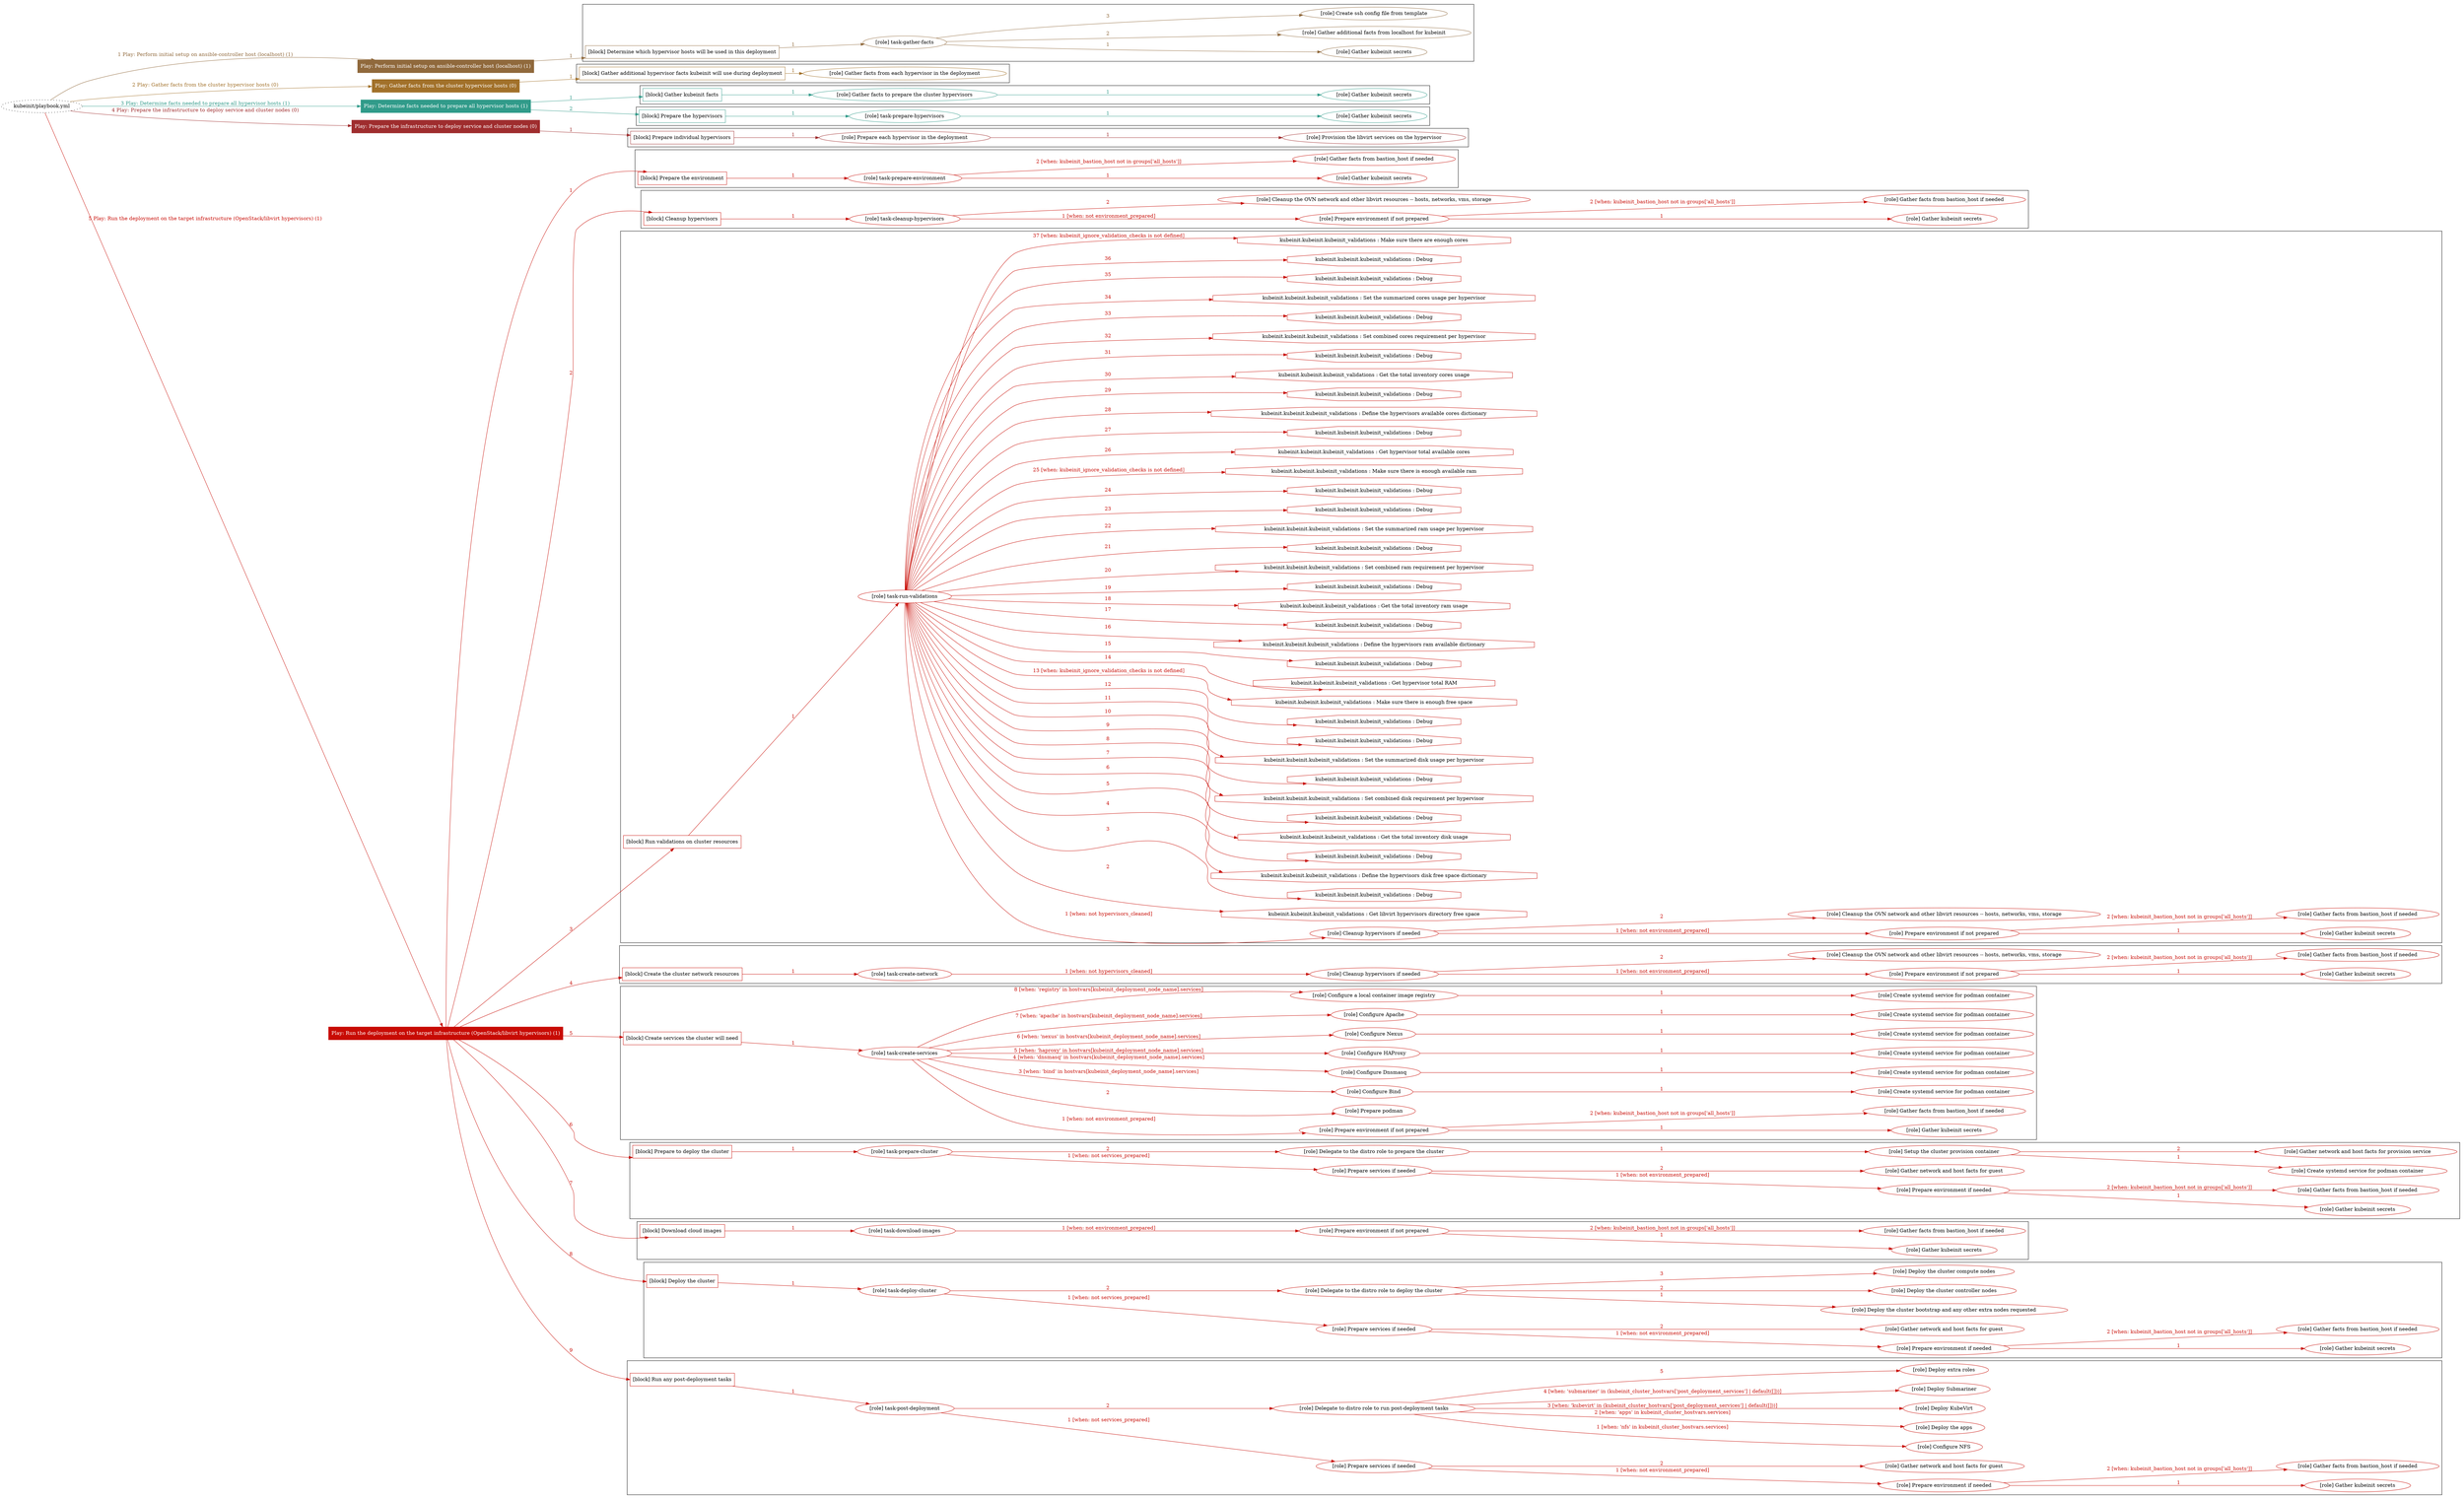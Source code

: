 digraph {
	graph [concentrate=true ordering=in rankdir=LR ratio=fill]
	edge [esep=5 sep=10]
	"kubeinit/playbook.yml" [URL="/home/runner/work/kubeinit/kubeinit/kubeinit/playbook.yml" id=playbook_c404661b style=dotted]
	"kubeinit/playbook.yml" -> play_e489cbb6 [label="1 Play: Perform initial setup on ansible-controller host (localhost) (1)" color="#90693c" fontcolor="#90693c" id=edge_play_e489cbb6 labeltooltip="1 Play: Perform initial setup on ansible-controller host (localhost) (1)" tooltip="1 Play: Perform initial setup on ansible-controller host (localhost) (1)"]
	subgraph "Play: Perform initial setup on ansible-controller host (localhost) (1)" {
		play_e489cbb6 [label="Play: Perform initial setup on ansible-controller host (localhost) (1)" URL="/home/runner/work/kubeinit/kubeinit/kubeinit/playbook.yml" color="#90693c" fontcolor="#ffffff" id=play_e489cbb6 shape=box style=filled tooltip=localhost]
		play_e489cbb6 -> block_ecf5f625 [label=1 color="#90693c" fontcolor="#90693c" id=edge_block_ecf5f625 labeltooltip=1 tooltip=1]
		subgraph cluster_block_ecf5f625 {
			block_ecf5f625 [label="[block] Determine which hypervisor hosts will be used in this deployment" URL="/home/runner/work/kubeinit/kubeinit/kubeinit/playbook.yml" color="#90693c" id=block_ecf5f625 labeltooltip="Determine which hypervisor hosts will be used in this deployment" shape=box tooltip="Determine which hypervisor hosts will be used in this deployment"]
			block_ecf5f625 -> role_cdf228f1 [label="1 " color="#90693c" fontcolor="#90693c" id=edge_role_cdf228f1 labeltooltip="1 " tooltip="1 "]
			subgraph "task-gather-facts" {
				role_cdf228f1 [label="[role] task-gather-facts" URL="/home/runner/work/kubeinit/kubeinit/kubeinit/playbook.yml" color="#90693c" id=role_cdf228f1 tooltip="task-gather-facts"]
				role_cdf228f1 -> role_25c31e10 [label="1 " color="#90693c" fontcolor="#90693c" id=edge_role_25c31e10 labeltooltip="1 " tooltip="1 "]
				subgraph "Gather kubeinit secrets" {
					role_25c31e10 [label="[role] Gather kubeinit secrets" URL="/home/runner/.ansible/collections/ansible_collections/kubeinit/kubeinit/roles/kubeinit_prepare/tasks/build_hypervisors_group.yml" color="#90693c" id=role_25c31e10 tooltip="Gather kubeinit secrets"]
				}
				role_cdf228f1 -> role_01f035a9 [label="2 " color="#90693c" fontcolor="#90693c" id=edge_role_01f035a9 labeltooltip="2 " tooltip="2 "]
				subgraph "Gather additional facts from localhost for kubeinit" {
					role_01f035a9 [label="[role] Gather additional facts from localhost for kubeinit" URL="/home/runner/.ansible/collections/ansible_collections/kubeinit/kubeinit/roles/kubeinit_prepare/tasks/build_hypervisors_group.yml" color="#90693c" id=role_01f035a9 tooltip="Gather additional facts from localhost for kubeinit"]
				}
				role_cdf228f1 -> role_ea55728d [label="3 " color="#90693c" fontcolor="#90693c" id=edge_role_ea55728d labeltooltip="3 " tooltip="3 "]
				subgraph "Create ssh config file from template" {
					role_ea55728d [label="[role] Create ssh config file from template" URL="/home/runner/.ansible/collections/ansible_collections/kubeinit/kubeinit/roles/kubeinit_prepare/tasks/build_hypervisors_group.yml" color="#90693c" id=role_ea55728d tooltip="Create ssh config file from template"]
				}
			}
		}
	}
	"kubeinit/playbook.yml" -> play_18d0ae70 [label="2 Play: Gather facts from the cluster hypervisor hosts (0)" color="#a2712a" fontcolor="#a2712a" id=edge_play_18d0ae70 labeltooltip="2 Play: Gather facts from the cluster hypervisor hosts (0)" tooltip="2 Play: Gather facts from the cluster hypervisor hosts (0)"]
	subgraph "Play: Gather facts from the cluster hypervisor hosts (0)" {
		play_18d0ae70 [label="Play: Gather facts from the cluster hypervisor hosts (0)" URL="/home/runner/work/kubeinit/kubeinit/kubeinit/playbook.yml" color="#a2712a" fontcolor="#ffffff" id=play_18d0ae70 shape=box style=filled tooltip="Play: Gather facts from the cluster hypervisor hosts (0)"]
		play_18d0ae70 -> block_7c4aef96 [label=1 color="#a2712a" fontcolor="#a2712a" id=edge_block_7c4aef96 labeltooltip=1 tooltip=1]
		subgraph cluster_block_7c4aef96 {
			block_7c4aef96 [label="[block] Gather additional hypervisor facts kubeinit will use during deployment" URL="/home/runner/work/kubeinit/kubeinit/kubeinit/playbook.yml" color="#a2712a" id=block_7c4aef96 labeltooltip="Gather additional hypervisor facts kubeinit will use during deployment" shape=box tooltip="Gather additional hypervisor facts kubeinit will use during deployment"]
			block_7c4aef96 -> role_d976a9cd [label="1 " color="#a2712a" fontcolor="#a2712a" id=edge_role_d976a9cd labeltooltip="1 " tooltip="1 "]
			subgraph "Gather facts from each hypervisor in the deployment" {
				role_d976a9cd [label="[role] Gather facts from each hypervisor in the deployment" URL="/home/runner/work/kubeinit/kubeinit/kubeinit/playbook.yml" color="#a2712a" id=role_d976a9cd tooltip="Gather facts from each hypervisor in the deployment"]
			}
		}
	}
	"kubeinit/playbook.yml" -> play_741407a4 [label="3 Play: Determine facts needed to prepare all hypervisor hosts (1)" color="#319b8a" fontcolor="#319b8a" id=edge_play_741407a4 labeltooltip="3 Play: Determine facts needed to prepare all hypervisor hosts (1)" tooltip="3 Play: Determine facts needed to prepare all hypervisor hosts (1)"]
	subgraph "Play: Determine facts needed to prepare all hypervisor hosts (1)" {
		play_741407a4 [label="Play: Determine facts needed to prepare all hypervisor hosts (1)" URL="/home/runner/work/kubeinit/kubeinit/kubeinit/playbook.yml" color="#319b8a" fontcolor="#ffffff" id=play_741407a4 shape=box style=filled tooltip=localhost]
		play_741407a4 -> block_e94a94de [label=1 color="#319b8a" fontcolor="#319b8a" id=edge_block_e94a94de labeltooltip=1 tooltip=1]
		subgraph cluster_block_e94a94de {
			block_e94a94de [label="[block] Gather kubeinit facts" URL="/home/runner/work/kubeinit/kubeinit/kubeinit/playbook.yml" color="#319b8a" id=block_e94a94de labeltooltip="Gather kubeinit facts" shape=box tooltip="Gather kubeinit facts"]
			block_e94a94de -> role_2c8cc96b [label="1 " color="#319b8a" fontcolor="#319b8a" id=edge_role_2c8cc96b labeltooltip="1 " tooltip="1 "]
			subgraph "Gather facts to prepare the cluster hypervisors" {
				role_2c8cc96b [label="[role] Gather facts to prepare the cluster hypervisors" URL="/home/runner/work/kubeinit/kubeinit/kubeinit/playbook.yml" color="#319b8a" id=role_2c8cc96b tooltip="Gather facts to prepare the cluster hypervisors"]
				role_2c8cc96b -> role_74dc87ea [label="1 " color="#319b8a" fontcolor="#319b8a" id=edge_role_74dc87ea labeltooltip="1 " tooltip="1 "]
				subgraph "Gather kubeinit secrets" {
					role_74dc87ea [label="[role] Gather kubeinit secrets" URL="/home/runner/.ansible/collections/ansible_collections/kubeinit/kubeinit/roles/kubeinit_prepare/tasks/gather_kubeinit_facts.yml" color="#319b8a" id=role_74dc87ea tooltip="Gather kubeinit secrets"]
				}
			}
		}
		play_741407a4 -> block_a69d5eb8 [label=2 color="#319b8a" fontcolor="#319b8a" id=edge_block_a69d5eb8 labeltooltip=2 tooltip=2]
		subgraph cluster_block_a69d5eb8 {
			block_a69d5eb8 [label="[block] Prepare the hypervisors" URL="/home/runner/work/kubeinit/kubeinit/kubeinit/playbook.yml" color="#319b8a" id=block_a69d5eb8 labeltooltip="Prepare the hypervisors" shape=box tooltip="Prepare the hypervisors"]
			block_a69d5eb8 -> role_17d1359a [label="1 " color="#319b8a" fontcolor="#319b8a" id=edge_role_17d1359a labeltooltip="1 " tooltip="1 "]
			subgraph "task-prepare-hypervisors" {
				role_17d1359a [label="[role] task-prepare-hypervisors" URL="/home/runner/work/kubeinit/kubeinit/kubeinit/playbook.yml" color="#319b8a" id=role_17d1359a tooltip="task-prepare-hypervisors"]
				role_17d1359a -> role_e8374dea [label="1 " color="#319b8a" fontcolor="#319b8a" id=edge_role_e8374dea labeltooltip="1 " tooltip="1 "]
				subgraph "Gather kubeinit secrets" {
					role_e8374dea [label="[role] Gather kubeinit secrets" URL="/home/runner/.ansible/collections/ansible_collections/kubeinit/kubeinit/roles/kubeinit_prepare/tasks/gather_kubeinit_facts.yml" color="#319b8a" id=role_e8374dea tooltip="Gather kubeinit secrets"]
				}
			}
		}
	}
	"kubeinit/playbook.yml" -> play_df76cb2d [label="4 Play: Prepare the infrastructure to deploy service and cluster nodes (0)" color="#9f2d2e" fontcolor="#9f2d2e" id=edge_play_df76cb2d labeltooltip="4 Play: Prepare the infrastructure to deploy service and cluster nodes (0)" tooltip="4 Play: Prepare the infrastructure to deploy service and cluster nodes (0)"]
	subgraph "Play: Prepare the infrastructure to deploy service and cluster nodes (0)" {
		play_df76cb2d [label="Play: Prepare the infrastructure to deploy service and cluster nodes (0)" URL="/home/runner/work/kubeinit/kubeinit/kubeinit/playbook.yml" color="#9f2d2e" fontcolor="#ffffff" id=play_df76cb2d shape=box style=filled tooltip="Play: Prepare the infrastructure to deploy service and cluster nodes (0)"]
		play_df76cb2d -> block_ef0b08fe [label=1 color="#9f2d2e" fontcolor="#9f2d2e" id=edge_block_ef0b08fe labeltooltip=1 tooltip=1]
		subgraph cluster_block_ef0b08fe {
			block_ef0b08fe [label="[block] Prepare individual hypervisors" URL="/home/runner/work/kubeinit/kubeinit/kubeinit/playbook.yml" color="#9f2d2e" id=block_ef0b08fe labeltooltip="Prepare individual hypervisors" shape=box tooltip="Prepare individual hypervisors"]
			block_ef0b08fe -> role_ffdaa4ff [label="1 " color="#9f2d2e" fontcolor="#9f2d2e" id=edge_role_ffdaa4ff labeltooltip="1 " tooltip="1 "]
			subgraph "Prepare each hypervisor in the deployment" {
				role_ffdaa4ff [label="[role] Prepare each hypervisor in the deployment" URL="/home/runner/work/kubeinit/kubeinit/kubeinit/playbook.yml" color="#9f2d2e" id=role_ffdaa4ff tooltip="Prepare each hypervisor in the deployment"]
				role_ffdaa4ff -> role_bc5edc97 [label="1 " color="#9f2d2e" fontcolor="#9f2d2e" id=edge_role_bc5edc97 labeltooltip="1 " tooltip="1 "]
				subgraph "Provision the libvirt services on the hypervisor" {
					role_bc5edc97 [label="[role] Provision the libvirt services on the hypervisor" URL="/home/runner/.ansible/collections/ansible_collections/kubeinit/kubeinit/roles/kubeinit_prepare/tasks/prepare_hypervisor.yml" color="#9f2d2e" id=role_bc5edc97 tooltip="Provision the libvirt services on the hypervisor"]
				}
			}
		}
	}
	"kubeinit/playbook.yml" -> play_5bb4104a [label="5 Play: Run the deployment on the target infrastructure (OpenStack/libvirt hypervisors) (1)" color="#c80b04" fontcolor="#c80b04" id=edge_play_5bb4104a labeltooltip="5 Play: Run the deployment on the target infrastructure (OpenStack/libvirt hypervisors) (1)" tooltip="5 Play: Run the deployment on the target infrastructure (OpenStack/libvirt hypervisors) (1)"]
	subgraph "Play: Run the deployment on the target infrastructure (OpenStack/libvirt hypervisors) (1)" {
		play_5bb4104a [label="Play: Run the deployment on the target infrastructure (OpenStack/libvirt hypervisors) (1)" URL="/home/runner/work/kubeinit/kubeinit/kubeinit/playbook.yml" color="#c80b04" fontcolor="#ffffff" id=play_5bb4104a shape=box style=filled tooltip=localhost]
		play_5bb4104a -> block_6caf51b1 [label=1 color="#c80b04" fontcolor="#c80b04" id=edge_block_6caf51b1 labeltooltip=1 tooltip=1]
		subgraph cluster_block_6caf51b1 {
			block_6caf51b1 [label="[block] Prepare the environment" URL="/home/runner/work/kubeinit/kubeinit/kubeinit/playbook.yml" color="#c80b04" id=block_6caf51b1 labeltooltip="Prepare the environment" shape=box tooltip="Prepare the environment"]
			block_6caf51b1 -> role_a2aa9997 [label="1 " color="#c80b04" fontcolor="#c80b04" id=edge_role_a2aa9997 labeltooltip="1 " tooltip="1 "]
			subgraph "task-prepare-environment" {
				role_a2aa9997 [label="[role] task-prepare-environment" URL="/home/runner/work/kubeinit/kubeinit/kubeinit/playbook.yml" color="#c80b04" id=role_a2aa9997 tooltip="task-prepare-environment"]
				role_a2aa9997 -> role_6f25ef19 [label="1 " color="#c80b04" fontcolor="#c80b04" id=edge_role_6f25ef19 labeltooltip="1 " tooltip="1 "]
				subgraph "Gather kubeinit secrets" {
					role_6f25ef19 [label="[role] Gather kubeinit secrets" URL="/home/runner/.ansible/collections/ansible_collections/kubeinit/kubeinit/roles/kubeinit_prepare/tasks/gather_kubeinit_facts.yml" color="#c80b04" id=role_6f25ef19 tooltip="Gather kubeinit secrets"]
				}
				role_a2aa9997 -> role_cb544505 [label="2 [when: kubeinit_bastion_host not in groups['all_hosts']]" color="#c80b04" fontcolor="#c80b04" id=edge_role_cb544505 labeltooltip="2 [when: kubeinit_bastion_host not in groups['all_hosts']]" tooltip="2 [when: kubeinit_bastion_host not in groups['all_hosts']]"]
				subgraph "Gather facts from bastion_host if needed" {
					role_cb544505 [label="[role] Gather facts from bastion_host if needed" URL="/home/runner/.ansible/collections/ansible_collections/kubeinit/kubeinit/roles/kubeinit_prepare/tasks/main.yml" color="#c80b04" id=role_cb544505 tooltip="Gather facts from bastion_host if needed"]
				}
			}
		}
		play_5bb4104a -> block_d931c7ed [label=2 color="#c80b04" fontcolor="#c80b04" id=edge_block_d931c7ed labeltooltip=2 tooltip=2]
		subgraph cluster_block_d931c7ed {
			block_d931c7ed [label="[block] Cleanup hypervisors" URL="/home/runner/work/kubeinit/kubeinit/kubeinit/playbook.yml" color="#c80b04" id=block_d931c7ed labeltooltip="Cleanup hypervisors" shape=box tooltip="Cleanup hypervisors"]
			block_d931c7ed -> role_c3c952cf [label="1 " color="#c80b04" fontcolor="#c80b04" id=edge_role_c3c952cf labeltooltip="1 " tooltip="1 "]
			subgraph "task-cleanup-hypervisors" {
				role_c3c952cf [label="[role] task-cleanup-hypervisors" URL="/home/runner/work/kubeinit/kubeinit/kubeinit/playbook.yml" color="#c80b04" id=role_c3c952cf tooltip="task-cleanup-hypervisors"]
				role_c3c952cf -> role_eccc9547 [label="1 [when: not environment_prepared]" color="#c80b04" fontcolor="#c80b04" id=edge_role_eccc9547 labeltooltip="1 [when: not environment_prepared]" tooltip="1 [when: not environment_prepared]"]
				subgraph "Prepare environment if not prepared" {
					role_eccc9547 [label="[role] Prepare environment if not prepared" URL="/home/runner/.ansible/collections/ansible_collections/kubeinit/kubeinit/roles/kubeinit_libvirt/tasks/cleanup_hypervisors.yml" color="#c80b04" id=role_eccc9547 tooltip="Prepare environment if not prepared"]
					role_eccc9547 -> role_a63e59bf [label="1 " color="#c80b04" fontcolor="#c80b04" id=edge_role_a63e59bf labeltooltip="1 " tooltip="1 "]
					subgraph "Gather kubeinit secrets" {
						role_a63e59bf [label="[role] Gather kubeinit secrets" URL="/home/runner/.ansible/collections/ansible_collections/kubeinit/kubeinit/roles/kubeinit_prepare/tasks/gather_kubeinit_facts.yml" color="#c80b04" id=role_a63e59bf tooltip="Gather kubeinit secrets"]
					}
					role_eccc9547 -> role_40b91e47 [label="2 [when: kubeinit_bastion_host not in groups['all_hosts']]" color="#c80b04" fontcolor="#c80b04" id=edge_role_40b91e47 labeltooltip="2 [when: kubeinit_bastion_host not in groups['all_hosts']]" tooltip="2 [when: kubeinit_bastion_host not in groups['all_hosts']]"]
					subgraph "Gather facts from bastion_host if needed" {
						role_40b91e47 [label="[role] Gather facts from bastion_host if needed" URL="/home/runner/.ansible/collections/ansible_collections/kubeinit/kubeinit/roles/kubeinit_prepare/tasks/main.yml" color="#c80b04" id=role_40b91e47 tooltip="Gather facts from bastion_host if needed"]
					}
				}
				role_c3c952cf -> role_faf4ab8b [label="2 " color="#c80b04" fontcolor="#c80b04" id=edge_role_faf4ab8b labeltooltip="2 " tooltip="2 "]
				subgraph "Cleanup the OVN network and other libvirt resources -- hosts, networks, vms, storage" {
					role_faf4ab8b [label="[role] Cleanup the OVN network and other libvirt resources -- hosts, networks, vms, storage" URL="/home/runner/.ansible/collections/ansible_collections/kubeinit/kubeinit/roles/kubeinit_libvirt/tasks/cleanup_hypervisors.yml" color="#c80b04" id=role_faf4ab8b tooltip="Cleanup the OVN network and other libvirt resources -- hosts, networks, vms, storage"]
				}
			}
		}
		play_5bb4104a -> block_e6ddb64d [label=3 color="#c80b04" fontcolor="#c80b04" id=edge_block_e6ddb64d labeltooltip=3 tooltip=3]
		subgraph cluster_block_e6ddb64d {
			block_e6ddb64d [label="[block] Run validations on cluster resources" URL="/home/runner/work/kubeinit/kubeinit/kubeinit/playbook.yml" color="#c80b04" id=block_e6ddb64d labeltooltip="Run validations on cluster resources" shape=box tooltip="Run validations on cluster resources"]
			block_e6ddb64d -> role_a5f6addf [label="1 " color="#c80b04" fontcolor="#c80b04" id=edge_role_a5f6addf labeltooltip="1 " tooltip="1 "]
			subgraph "task-run-validations" {
				role_a5f6addf [label="[role] task-run-validations" URL="/home/runner/work/kubeinit/kubeinit/kubeinit/playbook.yml" color="#c80b04" id=role_a5f6addf tooltip="task-run-validations"]
				role_a5f6addf -> role_eefb862a [label="1 [when: not hypervisors_cleaned]" color="#c80b04" fontcolor="#c80b04" id=edge_role_eefb862a labeltooltip="1 [when: not hypervisors_cleaned]" tooltip="1 [when: not hypervisors_cleaned]"]
				subgraph "Cleanup hypervisors if needed" {
					role_eefb862a [label="[role] Cleanup hypervisors if needed" URL="/home/runner/.ansible/collections/ansible_collections/kubeinit/kubeinit/roles/kubeinit_validations/tasks/main.yml" color="#c80b04" id=role_eefb862a tooltip="Cleanup hypervisors if needed"]
					role_eefb862a -> role_1314c007 [label="1 [when: not environment_prepared]" color="#c80b04" fontcolor="#c80b04" id=edge_role_1314c007 labeltooltip="1 [when: not environment_prepared]" tooltip="1 [when: not environment_prepared]"]
					subgraph "Prepare environment if not prepared" {
						role_1314c007 [label="[role] Prepare environment if not prepared" URL="/home/runner/.ansible/collections/ansible_collections/kubeinit/kubeinit/roles/kubeinit_libvirt/tasks/cleanup_hypervisors.yml" color="#c80b04" id=role_1314c007 tooltip="Prepare environment if not prepared"]
						role_1314c007 -> role_fe1a1ec9 [label="1 " color="#c80b04" fontcolor="#c80b04" id=edge_role_fe1a1ec9 labeltooltip="1 " tooltip="1 "]
						subgraph "Gather kubeinit secrets" {
							role_fe1a1ec9 [label="[role] Gather kubeinit secrets" URL="/home/runner/.ansible/collections/ansible_collections/kubeinit/kubeinit/roles/kubeinit_prepare/tasks/gather_kubeinit_facts.yml" color="#c80b04" id=role_fe1a1ec9 tooltip="Gather kubeinit secrets"]
						}
						role_1314c007 -> role_52eeeb39 [label="2 [when: kubeinit_bastion_host not in groups['all_hosts']]" color="#c80b04" fontcolor="#c80b04" id=edge_role_52eeeb39 labeltooltip="2 [when: kubeinit_bastion_host not in groups['all_hosts']]" tooltip="2 [when: kubeinit_bastion_host not in groups['all_hosts']]"]
						subgraph "Gather facts from bastion_host if needed" {
							role_52eeeb39 [label="[role] Gather facts from bastion_host if needed" URL="/home/runner/.ansible/collections/ansible_collections/kubeinit/kubeinit/roles/kubeinit_prepare/tasks/main.yml" color="#c80b04" id=role_52eeeb39 tooltip="Gather facts from bastion_host if needed"]
						}
					}
					role_eefb862a -> role_f16023dd [label="2 " color="#c80b04" fontcolor="#c80b04" id=edge_role_f16023dd labeltooltip="2 " tooltip="2 "]
					subgraph "Cleanup the OVN network and other libvirt resources -- hosts, networks, vms, storage" {
						role_f16023dd [label="[role] Cleanup the OVN network and other libvirt resources -- hosts, networks, vms, storage" URL="/home/runner/.ansible/collections/ansible_collections/kubeinit/kubeinit/roles/kubeinit_libvirt/tasks/cleanup_hypervisors.yml" color="#c80b04" id=role_f16023dd tooltip="Cleanup the OVN network and other libvirt resources -- hosts, networks, vms, storage"]
					}
				}
				task_1d21a1df [label="kubeinit.kubeinit.kubeinit_validations : Get libvirt hypervisors directory free space" URL="/home/runner/.ansible/collections/ansible_collections/kubeinit/kubeinit/roles/kubeinit_validations/tasks/10_libvirt_free_space.yml" color="#c80b04" id=task_1d21a1df shape=octagon tooltip="kubeinit.kubeinit.kubeinit_validations : Get libvirt hypervisors directory free space"]
				role_a5f6addf -> task_1d21a1df [label="2 " color="#c80b04" fontcolor="#c80b04" id=edge_task_1d21a1df labeltooltip="2 " tooltip="2 "]
				task_43257124 [label="kubeinit.kubeinit.kubeinit_validations : Debug" URL="/home/runner/.ansible/collections/ansible_collections/kubeinit/kubeinit/roles/kubeinit_validations/tasks/10_libvirt_free_space.yml" color="#c80b04" id=task_43257124 shape=octagon tooltip="kubeinit.kubeinit.kubeinit_validations : Debug"]
				role_a5f6addf -> task_43257124 [label="3 " color="#c80b04" fontcolor="#c80b04" id=edge_task_43257124 labeltooltip="3 " tooltip="3 "]
				task_f5e84702 [label="kubeinit.kubeinit.kubeinit_validations : Define the hypervisors disk free space dictionary" URL="/home/runner/.ansible/collections/ansible_collections/kubeinit/kubeinit/roles/kubeinit_validations/tasks/10_libvirt_free_space.yml" color="#c80b04" id=task_f5e84702 shape=octagon tooltip="kubeinit.kubeinit.kubeinit_validations : Define the hypervisors disk free space dictionary"]
				role_a5f6addf -> task_f5e84702 [label="4 " color="#c80b04" fontcolor="#c80b04" id=edge_task_f5e84702 labeltooltip="4 " tooltip="4 "]
				task_f6d74cf6 [label="kubeinit.kubeinit.kubeinit_validations : Debug" URL="/home/runner/.ansible/collections/ansible_collections/kubeinit/kubeinit/roles/kubeinit_validations/tasks/10_libvirt_free_space.yml" color="#c80b04" id=task_f6d74cf6 shape=octagon tooltip="kubeinit.kubeinit.kubeinit_validations : Debug"]
				role_a5f6addf -> task_f6d74cf6 [label="5 " color="#c80b04" fontcolor="#c80b04" id=edge_task_f6d74cf6 labeltooltip="5 " tooltip="5 "]
				task_6fc5d8bd [label="kubeinit.kubeinit.kubeinit_validations : Get the total inventory disk usage" URL="/home/runner/.ansible/collections/ansible_collections/kubeinit/kubeinit/roles/kubeinit_validations/tasks/10_libvirt_free_space.yml" color="#c80b04" id=task_6fc5d8bd shape=octagon tooltip="kubeinit.kubeinit.kubeinit_validations : Get the total inventory disk usage"]
				role_a5f6addf -> task_6fc5d8bd [label="6 " color="#c80b04" fontcolor="#c80b04" id=edge_task_6fc5d8bd labeltooltip="6 " tooltip="6 "]
				task_7d1d883b [label="kubeinit.kubeinit.kubeinit_validations : Debug" URL="/home/runner/.ansible/collections/ansible_collections/kubeinit/kubeinit/roles/kubeinit_validations/tasks/10_libvirt_free_space.yml" color="#c80b04" id=task_7d1d883b shape=octagon tooltip="kubeinit.kubeinit.kubeinit_validations : Debug"]
				role_a5f6addf -> task_7d1d883b [label="7 " color="#c80b04" fontcolor="#c80b04" id=edge_task_7d1d883b labeltooltip="7 " tooltip="7 "]
				task_06b3bdc8 [label="kubeinit.kubeinit.kubeinit_validations : Set combined disk requirement per hypervisor" URL="/home/runner/.ansible/collections/ansible_collections/kubeinit/kubeinit/roles/kubeinit_validations/tasks/10_libvirt_free_space.yml" color="#c80b04" id=task_06b3bdc8 shape=octagon tooltip="kubeinit.kubeinit.kubeinit_validations : Set combined disk requirement per hypervisor"]
				role_a5f6addf -> task_06b3bdc8 [label="8 " color="#c80b04" fontcolor="#c80b04" id=edge_task_06b3bdc8 labeltooltip="8 " tooltip="8 "]
				task_b84f4b25 [label="kubeinit.kubeinit.kubeinit_validations : Debug" URL="/home/runner/.ansible/collections/ansible_collections/kubeinit/kubeinit/roles/kubeinit_validations/tasks/10_libvirt_free_space.yml" color="#c80b04" id=task_b84f4b25 shape=octagon tooltip="kubeinit.kubeinit.kubeinit_validations : Debug"]
				role_a5f6addf -> task_b84f4b25 [label="9 " color="#c80b04" fontcolor="#c80b04" id=edge_task_b84f4b25 labeltooltip="9 " tooltip="9 "]
				task_f5c24f7e [label="kubeinit.kubeinit.kubeinit_validations : Set the summarized disk usage per hypervisor" URL="/home/runner/.ansible/collections/ansible_collections/kubeinit/kubeinit/roles/kubeinit_validations/tasks/10_libvirt_free_space.yml" color="#c80b04" id=task_f5c24f7e shape=octagon tooltip="kubeinit.kubeinit.kubeinit_validations : Set the summarized disk usage per hypervisor"]
				role_a5f6addf -> task_f5c24f7e [label="10 " color="#c80b04" fontcolor="#c80b04" id=edge_task_f5c24f7e labeltooltip="10 " tooltip="10 "]
				task_42919008 [label="kubeinit.kubeinit.kubeinit_validations : Debug" URL="/home/runner/.ansible/collections/ansible_collections/kubeinit/kubeinit/roles/kubeinit_validations/tasks/10_libvirt_free_space.yml" color="#c80b04" id=task_42919008 shape=octagon tooltip="kubeinit.kubeinit.kubeinit_validations : Debug"]
				role_a5f6addf -> task_42919008 [label="11 " color="#c80b04" fontcolor="#c80b04" id=edge_task_42919008 labeltooltip="11 " tooltip="11 "]
				task_763cd1c7 [label="kubeinit.kubeinit.kubeinit_validations : Debug" URL="/home/runner/.ansible/collections/ansible_collections/kubeinit/kubeinit/roles/kubeinit_validations/tasks/10_libvirt_free_space.yml" color="#c80b04" id=task_763cd1c7 shape=octagon tooltip="kubeinit.kubeinit.kubeinit_validations : Debug"]
				role_a5f6addf -> task_763cd1c7 [label="12 " color="#c80b04" fontcolor="#c80b04" id=edge_task_763cd1c7 labeltooltip="12 " tooltip="12 "]
				task_62c7b4e3 [label="kubeinit.kubeinit.kubeinit_validations : Make sure there is enough free space" URL="/home/runner/.ansible/collections/ansible_collections/kubeinit/kubeinit/roles/kubeinit_validations/tasks/10_libvirt_free_space.yml" color="#c80b04" id=task_62c7b4e3 shape=octagon tooltip="kubeinit.kubeinit.kubeinit_validations : Make sure there is enough free space"]
				role_a5f6addf -> task_62c7b4e3 [label="13 [when: kubeinit_ignore_validation_checks is not defined]" color="#c80b04" fontcolor="#c80b04" id=edge_task_62c7b4e3 labeltooltip="13 [when: kubeinit_ignore_validation_checks is not defined]" tooltip="13 [when: kubeinit_ignore_validation_checks is not defined]"]
				task_d237f917 [label="kubeinit.kubeinit.kubeinit_validations : Get hypervisor total RAM" URL="/home/runner/.ansible/collections/ansible_collections/kubeinit/kubeinit/roles/kubeinit_validations/tasks/20_libvirt_available_ram.yml" color="#c80b04" id=task_d237f917 shape=octagon tooltip="kubeinit.kubeinit.kubeinit_validations : Get hypervisor total RAM"]
				role_a5f6addf -> task_d237f917 [label="14 " color="#c80b04" fontcolor="#c80b04" id=edge_task_d237f917 labeltooltip="14 " tooltip="14 "]
				task_dbc01f17 [label="kubeinit.kubeinit.kubeinit_validations : Debug" URL="/home/runner/.ansible/collections/ansible_collections/kubeinit/kubeinit/roles/kubeinit_validations/tasks/20_libvirt_available_ram.yml" color="#c80b04" id=task_dbc01f17 shape=octagon tooltip="kubeinit.kubeinit.kubeinit_validations : Debug"]
				role_a5f6addf -> task_dbc01f17 [label="15 " color="#c80b04" fontcolor="#c80b04" id=edge_task_dbc01f17 labeltooltip="15 " tooltip="15 "]
				task_c2bc85f9 [label="kubeinit.kubeinit.kubeinit_validations : Define the hypervisors ram available dictionary" URL="/home/runner/.ansible/collections/ansible_collections/kubeinit/kubeinit/roles/kubeinit_validations/tasks/20_libvirt_available_ram.yml" color="#c80b04" id=task_c2bc85f9 shape=octagon tooltip="kubeinit.kubeinit.kubeinit_validations : Define the hypervisors ram available dictionary"]
				role_a5f6addf -> task_c2bc85f9 [label="16 " color="#c80b04" fontcolor="#c80b04" id=edge_task_c2bc85f9 labeltooltip="16 " tooltip="16 "]
				task_d3d05879 [label="kubeinit.kubeinit.kubeinit_validations : Debug" URL="/home/runner/.ansible/collections/ansible_collections/kubeinit/kubeinit/roles/kubeinit_validations/tasks/20_libvirt_available_ram.yml" color="#c80b04" id=task_d3d05879 shape=octagon tooltip="kubeinit.kubeinit.kubeinit_validations : Debug"]
				role_a5f6addf -> task_d3d05879 [label="17 " color="#c80b04" fontcolor="#c80b04" id=edge_task_d3d05879 labeltooltip="17 " tooltip="17 "]
				task_72d3ee51 [label="kubeinit.kubeinit.kubeinit_validations : Get the total inventory ram usage" URL="/home/runner/.ansible/collections/ansible_collections/kubeinit/kubeinit/roles/kubeinit_validations/tasks/20_libvirt_available_ram.yml" color="#c80b04" id=task_72d3ee51 shape=octagon tooltip="kubeinit.kubeinit.kubeinit_validations : Get the total inventory ram usage"]
				role_a5f6addf -> task_72d3ee51 [label="18 " color="#c80b04" fontcolor="#c80b04" id=edge_task_72d3ee51 labeltooltip="18 " tooltip="18 "]
				task_de525ecd [label="kubeinit.kubeinit.kubeinit_validations : Debug" URL="/home/runner/.ansible/collections/ansible_collections/kubeinit/kubeinit/roles/kubeinit_validations/tasks/20_libvirt_available_ram.yml" color="#c80b04" id=task_de525ecd shape=octagon tooltip="kubeinit.kubeinit.kubeinit_validations : Debug"]
				role_a5f6addf -> task_de525ecd [label="19 " color="#c80b04" fontcolor="#c80b04" id=edge_task_de525ecd labeltooltip="19 " tooltip="19 "]
				task_8acf9224 [label="kubeinit.kubeinit.kubeinit_validations : Set combined ram requirement per hypervisor" URL="/home/runner/.ansible/collections/ansible_collections/kubeinit/kubeinit/roles/kubeinit_validations/tasks/20_libvirt_available_ram.yml" color="#c80b04" id=task_8acf9224 shape=octagon tooltip="kubeinit.kubeinit.kubeinit_validations : Set combined ram requirement per hypervisor"]
				role_a5f6addf -> task_8acf9224 [label="20 " color="#c80b04" fontcolor="#c80b04" id=edge_task_8acf9224 labeltooltip="20 " tooltip="20 "]
				task_7bb8091e [label="kubeinit.kubeinit.kubeinit_validations : Debug" URL="/home/runner/.ansible/collections/ansible_collections/kubeinit/kubeinit/roles/kubeinit_validations/tasks/20_libvirt_available_ram.yml" color="#c80b04" id=task_7bb8091e shape=octagon tooltip="kubeinit.kubeinit.kubeinit_validations : Debug"]
				role_a5f6addf -> task_7bb8091e [label="21 " color="#c80b04" fontcolor="#c80b04" id=edge_task_7bb8091e labeltooltip="21 " tooltip="21 "]
				task_2ed884d9 [label="kubeinit.kubeinit.kubeinit_validations : Set the summarized ram usage per hypervisor" URL="/home/runner/.ansible/collections/ansible_collections/kubeinit/kubeinit/roles/kubeinit_validations/tasks/20_libvirt_available_ram.yml" color="#c80b04" id=task_2ed884d9 shape=octagon tooltip="kubeinit.kubeinit.kubeinit_validations : Set the summarized ram usage per hypervisor"]
				role_a5f6addf -> task_2ed884d9 [label="22 " color="#c80b04" fontcolor="#c80b04" id=edge_task_2ed884d9 labeltooltip="22 " tooltip="22 "]
				task_2bbb134e [label="kubeinit.kubeinit.kubeinit_validations : Debug" URL="/home/runner/.ansible/collections/ansible_collections/kubeinit/kubeinit/roles/kubeinit_validations/tasks/20_libvirt_available_ram.yml" color="#c80b04" id=task_2bbb134e shape=octagon tooltip="kubeinit.kubeinit.kubeinit_validations : Debug"]
				role_a5f6addf -> task_2bbb134e [label="23 " color="#c80b04" fontcolor="#c80b04" id=edge_task_2bbb134e labeltooltip="23 " tooltip="23 "]
				task_a6927283 [label="kubeinit.kubeinit.kubeinit_validations : Debug" URL="/home/runner/.ansible/collections/ansible_collections/kubeinit/kubeinit/roles/kubeinit_validations/tasks/20_libvirt_available_ram.yml" color="#c80b04" id=task_a6927283 shape=octagon tooltip="kubeinit.kubeinit.kubeinit_validations : Debug"]
				role_a5f6addf -> task_a6927283 [label="24 " color="#c80b04" fontcolor="#c80b04" id=edge_task_a6927283 labeltooltip="24 " tooltip="24 "]
				task_5c1f7df0 [label="kubeinit.kubeinit.kubeinit_validations : Make sure there is enough available ram" URL="/home/runner/.ansible/collections/ansible_collections/kubeinit/kubeinit/roles/kubeinit_validations/tasks/20_libvirt_available_ram.yml" color="#c80b04" id=task_5c1f7df0 shape=octagon tooltip="kubeinit.kubeinit.kubeinit_validations : Make sure there is enough available ram"]
				role_a5f6addf -> task_5c1f7df0 [label="25 [when: kubeinit_ignore_validation_checks is not defined]" color="#c80b04" fontcolor="#c80b04" id=edge_task_5c1f7df0 labeltooltip="25 [when: kubeinit_ignore_validation_checks is not defined]" tooltip="25 [when: kubeinit_ignore_validation_checks is not defined]"]
				task_76d022bb [label="kubeinit.kubeinit.kubeinit_validations : Get hypervisor total available cores" URL="/home/runner/.ansible/collections/ansible_collections/kubeinit/kubeinit/roles/kubeinit_validations/tasks/30_libvirt_check_cpu_cores.yml" color="#c80b04" id=task_76d022bb shape=octagon tooltip="kubeinit.kubeinit.kubeinit_validations : Get hypervisor total available cores"]
				role_a5f6addf -> task_76d022bb [label="26 " color="#c80b04" fontcolor="#c80b04" id=edge_task_76d022bb labeltooltip="26 " tooltip="26 "]
				task_84699e77 [label="kubeinit.kubeinit.kubeinit_validations : Debug" URL="/home/runner/.ansible/collections/ansible_collections/kubeinit/kubeinit/roles/kubeinit_validations/tasks/30_libvirt_check_cpu_cores.yml" color="#c80b04" id=task_84699e77 shape=octagon tooltip="kubeinit.kubeinit.kubeinit_validations : Debug"]
				role_a5f6addf -> task_84699e77 [label="27 " color="#c80b04" fontcolor="#c80b04" id=edge_task_84699e77 labeltooltip="27 " tooltip="27 "]
				task_0e5c66c6 [label="kubeinit.kubeinit.kubeinit_validations : Define the hypervisors available cores dictionary" URL="/home/runner/.ansible/collections/ansible_collections/kubeinit/kubeinit/roles/kubeinit_validations/tasks/30_libvirt_check_cpu_cores.yml" color="#c80b04" id=task_0e5c66c6 shape=octagon tooltip="kubeinit.kubeinit.kubeinit_validations : Define the hypervisors available cores dictionary"]
				role_a5f6addf -> task_0e5c66c6 [label="28 " color="#c80b04" fontcolor="#c80b04" id=edge_task_0e5c66c6 labeltooltip="28 " tooltip="28 "]
				task_ce9cbf10 [label="kubeinit.kubeinit.kubeinit_validations : Debug" URL="/home/runner/.ansible/collections/ansible_collections/kubeinit/kubeinit/roles/kubeinit_validations/tasks/30_libvirt_check_cpu_cores.yml" color="#c80b04" id=task_ce9cbf10 shape=octagon tooltip="kubeinit.kubeinit.kubeinit_validations : Debug"]
				role_a5f6addf -> task_ce9cbf10 [label="29 " color="#c80b04" fontcolor="#c80b04" id=edge_task_ce9cbf10 labeltooltip="29 " tooltip="29 "]
				task_89f4d9c2 [label="kubeinit.kubeinit.kubeinit_validations : Get the total inventory cores usage" URL="/home/runner/.ansible/collections/ansible_collections/kubeinit/kubeinit/roles/kubeinit_validations/tasks/30_libvirt_check_cpu_cores.yml" color="#c80b04" id=task_89f4d9c2 shape=octagon tooltip="kubeinit.kubeinit.kubeinit_validations : Get the total inventory cores usage"]
				role_a5f6addf -> task_89f4d9c2 [label="30 " color="#c80b04" fontcolor="#c80b04" id=edge_task_89f4d9c2 labeltooltip="30 " tooltip="30 "]
				task_2ad7584c [label="kubeinit.kubeinit.kubeinit_validations : Debug" URL="/home/runner/.ansible/collections/ansible_collections/kubeinit/kubeinit/roles/kubeinit_validations/tasks/30_libvirt_check_cpu_cores.yml" color="#c80b04" id=task_2ad7584c shape=octagon tooltip="kubeinit.kubeinit.kubeinit_validations : Debug"]
				role_a5f6addf -> task_2ad7584c [label="31 " color="#c80b04" fontcolor="#c80b04" id=edge_task_2ad7584c labeltooltip="31 " tooltip="31 "]
				task_3d6d9bfe [label="kubeinit.kubeinit.kubeinit_validations : Set combined cores requirement per hypervisor" URL="/home/runner/.ansible/collections/ansible_collections/kubeinit/kubeinit/roles/kubeinit_validations/tasks/30_libvirt_check_cpu_cores.yml" color="#c80b04" id=task_3d6d9bfe shape=octagon tooltip="kubeinit.kubeinit.kubeinit_validations : Set combined cores requirement per hypervisor"]
				role_a5f6addf -> task_3d6d9bfe [label="32 " color="#c80b04" fontcolor="#c80b04" id=edge_task_3d6d9bfe labeltooltip="32 " tooltip="32 "]
				task_99ffe8aa [label="kubeinit.kubeinit.kubeinit_validations : Debug" URL="/home/runner/.ansible/collections/ansible_collections/kubeinit/kubeinit/roles/kubeinit_validations/tasks/30_libvirt_check_cpu_cores.yml" color="#c80b04" id=task_99ffe8aa shape=octagon tooltip="kubeinit.kubeinit.kubeinit_validations : Debug"]
				role_a5f6addf -> task_99ffe8aa [label="33 " color="#c80b04" fontcolor="#c80b04" id=edge_task_99ffe8aa labeltooltip="33 " tooltip="33 "]
				task_ad67b49f [label="kubeinit.kubeinit.kubeinit_validations : Set the summarized cores usage per hypervisor" URL="/home/runner/.ansible/collections/ansible_collections/kubeinit/kubeinit/roles/kubeinit_validations/tasks/30_libvirt_check_cpu_cores.yml" color="#c80b04" id=task_ad67b49f shape=octagon tooltip="kubeinit.kubeinit.kubeinit_validations : Set the summarized cores usage per hypervisor"]
				role_a5f6addf -> task_ad67b49f [label="34 " color="#c80b04" fontcolor="#c80b04" id=edge_task_ad67b49f labeltooltip="34 " tooltip="34 "]
				task_d4927289 [label="kubeinit.kubeinit.kubeinit_validations : Debug" URL="/home/runner/.ansible/collections/ansible_collections/kubeinit/kubeinit/roles/kubeinit_validations/tasks/30_libvirt_check_cpu_cores.yml" color="#c80b04" id=task_d4927289 shape=octagon tooltip="kubeinit.kubeinit.kubeinit_validations : Debug"]
				role_a5f6addf -> task_d4927289 [label="35 " color="#c80b04" fontcolor="#c80b04" id=edge_task_d4927289 labeltooltip="35 " tooltip="35 "]
				task_5b8c90c8 [label="kubeinit.kubeinit.kubeinit_validations : Debug" URL="/home/runner/.ansible/collections/ansible_collections/kubeinit/kubeinit/roles/kubeinit_validations/tasks/30_libvirt_check_cpu_cores.yml" color="#c80b04" id=task_5b8c90c8 shape=octagon tooltip="kubeinit.kubeinit.kubeinit_validations : Debug"]
				role_a5f6addf -> task_5b8c90c8 [label="36 " color="#c80b04" fontcolor="#c80b04" id=edge_task_5b8c90c8 labeltooltip="36 " tooltip="36 "]
				task_69b669d8 [label="kubeinit.kubeinit.kubeinit_validations : Make sure there are enough cores" URL="/home/runner/.ansible/collections/ansible_collections/kubeinit/kubeinit/roles/kubeinit_validations/tasks/30_libvirt_check_cpu_cores.yml" color="#c80b04" id=task_69b669d8 shape=octagon tooltip="kubeinit.kubeinit.kubeinit_validations : Make sure there are enough cores"]
				role_a5f6addf -> task_69b669d8 [label="37 [when: kubeinit_ignore_validation_checks is not defined]" color="#c80b04" fontcolor="#c80b04" id=edge_task_69b669d8 labeltooltip="37 [when: kubeinit_ignore_validation_checks is not defined]" tooltip="37 [when: kubeinit_ignore_validation_checks is not defined]"]
			}
		}
		play_5bb4104a -> block_939e7c73 [label=4 color="#c80b04" fontcolor="#c80b04" id=edge_block_939e7c73 labeltooltip=4 tooltip=4]
		subgraph cluster_block_939e7c73 {
			block_939e7c73 [label="[block] Create the cluster network resources" URL="/home/runner/work/kubeinit/kubeinit/kubeinit/playbook.yml" color="#c80b04" id=block_939e7c73 labeltooltip="Create the cluster network resources" shape=box tooltip="Create the cluster network resources"]
			block_939e7c73 -> role_fec44839 [label="1 " color="#c80b04" fontcolor="#c80b04" id=edge_role_fec44839 labeltooltip="1 " tooltip="1 "]
			subgraph "task-create-network" {
				role_fec44839 [label="[role] task-create-network" URL="/home/runner/work/kubeinit/kubeinit/kubeinit/playbook.yml" color="#c80b04" id=role_fec44839 tooltip="task-create-network"]
				role_fec44839 -> role_47135e61 [label="1 [when: not hypervisors_cleaned]" color="#c80b04" fontcolor="#c80b04" id=edge_role_47135e61 labeltooltip="1 [when: not hypervisors_cleaned]" tooltip="1 [when: not hypervisors_cleaned]"]
				subgraph "Cleanup hypervisors if needed" {
					role_47135e61 [label="[role] Cleanup hypervisors if needed" URL="/home/runner/.ansible/collections/ansible_collections/kubeinit/kubeinit/roles/kubeinit_libvirt/tasks/create_network.yml" color="#c80b04" id=role_47135e61 tooltip="Cleanup hypervisors if needed"]
					role_47135e61 -> role_0bbda917 [label="1 [when: not environment_prepared]" color="#c80b04" fontcolor="#c80b04" id=edge_role_0bbda917 labeltooltip="1 [when: not environment_prepared]" tooltip="1 [when: not environment_prepared]"]
					subgraph "Prepare environment if not prepared" {
						role_0bbda917 [label="[role] Prepare environment if not prepared" URL="/home/runner/.ansible/collections/ansible_collections/kubeinit/kubeinit/roles/kubeinit_libvirt/tasks/cleanup_hypervisors.yml" color="#c80b04" id=role_0bbda917 tooltip="Prepare environment if not prepared"]
						role_0bbda917 -> role_ed34be2e [label="1 " color="#c80b04" fontcolor="#c80b04" id=edge_role_ed34be2e labeltooltip="1 " tooltip="1 "]
						subgraph "Gather kubeinit secrets" {
							role_ed34be2e [label="[role] Gather kubeinit secrets" URL="/home/runner/.ansible/collections/ansible_collections/kubeinit/kubeinit/roles/kubeinit_prepare/tasks/gather_kubeinit_facts.yml" color="#c80b04" id=role_ed34be2e tooltip="Gather kubeinit secrets"]
						}
						role_0bbda917 -> role_eb95ee47 [label="2 [when: kubeinit_bastion_host not in groups['all_hosts']]" color="#c80b04" fontcolor="#c80b04" id=edge_role_eb95ee47 labeltooltip="2 [when: kubeinit_bastion_host not in groups['all_hosts']]" tooltip="2 [when: kubeinit_bastion_host not in groups['all_hosts']]"]
						subgraph "Gather facts from bastion_host if needed" {
							role_eb95ee47 [label="[role] Gather facts from bastion_host if needed" URL="/home/runner/.ansible/collections/ansible_collections/kubeinit/kubeinit/roles/kubeinit_prepare/tasks/main.yml" color="#c80b04" id=role_eb95ee47 tooltip="Gather facts from bastion_host if needed"]
						}
					}
					role_47135e61 -> role_8133394e [label="2 " color="#c80b04" fontcolor="#c80b04" id=edge_role_8133394e labeltooltip="2 " tooltip="2 "]
					subgraph "Cleanup the OVN network and other libvirt resources -- hosts, networks, vms, storage" {
						role_8133394e [label="[role] Cleanup the OVN network and other libvirt resources -- hosts, networks, vms, storage" URL="/home/runner/.ansible/collections/ansible_collections/kubeinit/kubeinit/roles/kubeinit_libvirt/tasks/cleanup_hypervisors.yml" color="#c80b04" id=role_8133394e tooltip="Cleanup the OVN network and other libvirt resources -- hosts, networks, vms, storage"]
					}
				}
			}
		}
		play_5bb4104a -> block_59d99616 [label=5 color="#c80b04" fontcolor="#c80b04" id=edge_block_59d99616 labeltooltip=5 tooltip=5]
		subgraph cluster_block_59d99616 {
			block_59d99616 [label="[block] Create services the cluster will need" URL="/home/runner/work/kubeinit/kubeinit/kubeinit/playbook.yml" color="#c80b04" id=block_59d99616 labeltooltip="Create services the cluster will need" shape=box tooltip="Create services the cluster will need"]
			block_59d99616 -> role_3fa04467 [label="1 " color="#c80b04" fontcolor="#c80b04" id=edge_role_3fa04467 labeltooltip="1 " tooltip="1 "]
			subgraph "task-create-services" {
				role_3fa04467 [label="[role] task-create-services" URL="/home/runner/work/kubeinit/kubeinit/kubeinit/playbook.yml" color="#c80b04" id=role_3fa04467 tooltip="task-create-services"]
				role_3fa04467 -> role_b1265b91 [label="1 [when: not environment_prepared]" color="#c80b04" fontcolor="#c80b04" id=edge_role_b1265b91 labeltooltip="1 [when: not environment_prepared]" tooltip="1 [when: not environment_prepared]"]
				subgraph "Prepare environment if not prepared" {
					role_b1265b91 [label="[role] Prepare environment if not prepared" URL="/home/runner/.ansible/collections/ansible_collections/kubeinit/kubeinit/roles/kubeinit_services/tasks/main.yml" color="#c80b04" id=role_b1265b91 tooltip="Prepare environment if not prepared"]
					role_b1265b91 -> role_4710fdcc [label="1 " color="#c80b04" fontcolor="#c80b04" id=edge_role_4710fdcc labeltooltip="1 " tooltip="1 "]
					subgraph "Gather kubeinit secrets" {
						role_4710fdcc [label="[role] Gather kubeinit secrets" URL="/home/runner/.ansible/collections/ansible_collections/kubeinit/kubeinit/roles/kubeinit_prepare/tasks/gather_kubeinit_facts.yml" color="#c80b04" id=role_4710fdcc tooltip="Gather kubeinit secrets"]
					}
					role_b1265b91 -> role_74255267 [label="2 [when: kubeinit_bastion_host not in groups['all_hosts']]" color="#c80b04" fontcolor="#c80b04" id=edge_role_74255267 labeltooltip="2 [when: kubeinit_bastion_host not in groups['all_hosts']]" tooltip="2 [when: kubeinit_bastion_host not in groups['all_hosts']]"]
					subgraph "Gather facts from bastion_host if needed" {
						role_74255267 [label="[role] Gather facts from bastion_host if needed" URL="/home/runner/.ansible/collections/ansible_collections/kubeinit/kubeinit/roles/kubeinit_prepare/tasks/main.yml" color="#c80b04" id=role_74255267 tooltip="Gather facts from bastion_host if needed"]
					}
				}
				role_3fa04467 -> role_85577720 [label="2 " color="#c80b04" fontcolor="#c80b04" id=edge_role_85577720 labeltooltip="2 " tooltip="2 "]
				subgraph "Prepare podman" {
					role_85577720 [label="[role] Prepare podman" URL="/home/runner/.ansible/collections/ansible_collections/kubeinit/kubeinit/roles/kubeinit_services/tasks/00_create_service_pod.yml" color="#c80b04" id=role_85577720 tooltip="Prepare podman"]
				}
				role_3fa04467 -> role_af8e547f [label="3 [when: 'bind' in hostvars[kubeinit_deployment_node_name].services]" color="#c80b04" fontcolor="#c80b04" id=edge_role_af8e547f labeltooltip="3 [when: 'bind' in hostvars[kubeinit_deployment_node_name].services]" tooltip="3 [when: 'bind' in hostvars[kubeinit_deployment_node_name].services]"]
				subgraph "Configure Bind" {
					role_af8e547f [label="[role] Configure Bind" URL="/home/runner/.ansible/collections/ansible_collections/kubeinit/kubeinit/roles/kubeinit_services/tasks/start_services_containers.yml" color="#c80b04" id=role_af8e547f tooltip="Configure Bind"]
					role_af8e547f -> role_6e7ad084 [label="1 " color="#c80b04" fontcolor="#c80b04" id=edge_role_6e7ad084 labeltooltip="1 " tooltip="1 "]
					subgraph "Create systemd service for podman container" {
						role_6e7ad084 [label="[role] Create systemd service for podman container" URL="/home/runner/.ansible/collections/ansible_collections/kubeinit/kubeinit/roles/kubeinit_bind/tasks/main.yml" color="#c80b04" id=role_6e7ad084 tooltip="Create systemd service for podman container"]
					}
				}
				role_3fa04467 -> role_ee69d08c [label="4 [when: 'dnsmasq' in hostvars[kubeinit_deployment_node_name].services]" color="#c80b04" fontcolor="#c80b04" id=edge_role_ee69d08c labeltooltip="4 [when: 'dnsmasq' in hostvars[kubeinit_deployment_node_name].services]" tooltip="4 [when: 'dnsmasq' in hostvars[kubeinit_deployment_node_name].services]"]
				subgraph "Configure Dnsmasq" {
					role_ee69d08c [label="[role] Configure Dnsmasq" URL="/home/runner/.ansible/collections/ansible_collections/kubeinit/kubeinit/roles/kubeinit_services/tasks/start_services_containers.yml" color="#c80b04" id=role_ee69d08c tooltip="Configure Dnsmasq"]
					role_ee69d08c -> role_f1125e9e [label="1 " color="#c80b04" fontcolor="#c80b04" id=edge_role_f1125e9e labeltooltip="1 " tooltip="1 "]
					subgraph "Create systemd service for podman container" {
						role_f1125e9e [label="[role] Create systemd service for podman container" URL="/home/runner/.ansible/collections/ansible_collections/kubeinit/kubeinit/roles/kubeinit_dnsmasq/tasks/main.yml" color="#c80b04" id=role_f1125e9e tooltip="Create systemd service for podman container"]
					}
				}
				role_3fa04467 -> role_6244a6f9 [label="5 [when: 'haproxy' in hostvars[kubeinit_deployment_node_name].services]" color="#c80b04" fontcolor="#c80b04" id=edge_role_6244a6f9 labeltooltip="5 [when: 'haproxy' in hostvars[kubeinit_deployment_node_name].services]" tooltip="5 [when: 'haproxy' in hostvars[kubeinit_deployment_node_name].services]"]
				subgraph "Configure HAProxy" {
					role_6244a6f9 [label="[role] Configure HAProxy" URL="/home/runner/.ansible/collections/ansible_collections/kubeinit/kubeinit/roles/kubeinit_services/tasks/start_services_containers.yml" color="#c80b04" id=role_6244a6f9 tooltip="Configure HAProxy"]
					role_6244a6f9 -> role_3482d2d1 [label="1 " color="#c80b04" fontcolor="#c80b04" id=edge_role_3482d2d1 labeltooltip="1 " tooltip="1 "]
					subgraph "Create systemd service for podman container" {
						role_3482d2d1 [label="[role] Create systemd service for podman container" URL="/home/runner/.ansible/collections/ansible_collections/kubeinit/kubeinit/roles/kubeinit_haproxy/tasks/main.yml" color="#c80b04" id=role_3482d2d1 tooltip="Create systemd service for podman container"]
					}
				}
				role_3fa04467 -> role_b8fe05e3 [label="6 [when: 'nexus' in hostvars[kubeinit_deployment_node_name].services]" color="#c80b04" fontcolor="#c80b04" id=edge_role_b8fe05e3 labeltooltip="6 [when: 'nexus' in hostvars[kubeinit_deployment_node_name].services]" tooltip="6 [when: 'nexus' in hostvars[kubeinit_deployment_node_name].services]"]
				subgraph "Configure Nexus" {
					role_b8fe05e3 [label="[role] Configure Nexus" URL="/home/runner/.ansible/collections/ansible_collections/kubeinit/kubeinit/roles/kubeinit_services/tasks/start_services_containers.yml" color="#c80b04" id=role_b8fe05e3 tooltip="Configure Nexus"]
					role_b8fe05e3 -> role_ff926dd4 [label="1 " color="#c80b04" fontcolor="#c80b04" id=edge_role_ff926dd4 labeltooltip="1 " tooltip="1 "]
					subgraph "Create systemd service for podman container" {
						role_ff926dd4 [label="[role] Create systemd service for podman container" URL="/home/runner/.ansible/collections/ansible_collections/kubeinit/kubeinit/roles/kubeinit_nexus/tasks/main.yml" color="#c80b04" id=role_ff926dd4 tooltip="Create systemd service for podman container"]
					}
				}
				role_3fa04467 -> role_6e1d9b8b [label="7 [when: 'apache' in hostvars[kubeinit_deployment_node_name].services]" color="#c80b04" fontcolor="#c80b04" id=edge_role_6e1d9b8b labeltooltip="7 [when: 'apache' in hostvars[kubeinit_deployment_node_name].services]" tooltip="7 [when: 'apache' in hostvars[kubeinit_deployment_node_name].services]"]
				subgraph "Configure Apache" {
					role_6e1d9b8b [label="[role] Configure Apache" URL="/home/runner/.ansible/collections/ansible_collections/kubeinit/kubeinit/roles/kubeinit_services/tasks/start_services_containers.yml" color="#c80b04" id=role_6e1d9b8b tooltip="Configure Apache"]
					role_6e1d9b8b -> role_2bdfb95b [label="1 " color="#c80b04" fontcolor="#c80b04" id=edge_role_2bdfb95b labeltooltip="1 " tooltip="1 "]
					subgraph "Create systemd service for podman container" {
						role_2bdfb95b [label="[role] Create systemd service for podman container" URL="/home/runner/.ansible/collections/ansible_collections/kubeinit/kubeinit/roles/kubeinit_apache/tasks/main.yml" color="#c80b04" id=role_2bdfb95b tooltip="Create systemd service for podman container"]
					}
				}
				role_3fa04467 -> role_12e3dffe [label="8 [when: 'registry' in hostvars[kubeinit_deployment_node_name].services]" color="#c80b04" fontcolor="#c80b04" id=edge_role_12e3dffe labeltooltip="8 [when: 'registry' in hostvars[kubeinit_deployment_node_name].services]" tooltip="8 [when: 'registry' in hostvars[kubeinit_deployment_node_name].services]"]
				subgraph "Configure a local container image registry" {
					role_12e3dffe [label="[role] Configure a local container image registry" URL="/home/runner/.ansible/collections/ansible_collections/kubeinit/kubeinit/roles/kubeinit_services/tasks/start_services_containers.yml" color="#c80b04" id=role_12e3dffe tooltip="Configure a local container image registry"]
					role_12e3dffe -> role_68c74861 [label="1 " color="#c80b04" fontcolor="#c80b04" id=edge_role_68c74861 labeltooltip="1 " tooltip="1 "]
					subgraph "Create systemd service for podman container" {
						role_68c74861 [label="[role] Create systemd service for podman container" URL="/home/runner/.ansible/collections/ansible_collections/kubeinit/kubeinit/roles/kubeinit_registry/tasks/main.yml" color="#c80b04" id=role_68c74861 tooltip="Create systemd service for podman container"]
					}
				}
			}
		}
		play_5bb4104a -> block_29b04cc4 [label=6 color="#c80b04" fontcolor="#c80b04" id=edge_block_29b04cc4 labeltooltip=6 tooltip=6]
		subgraph cluster_block_29b04cc4 {
			block_29b04cc4 [label="[block] Prepare to deploy the cluster" URL="/home/runner/work/kubeinit/kubeinit/kubeinit/playbook.yml" color="#c80b04" id=block_29b04cc4 labeltooltip="Prepare to deploy the cluster" shape=box tooltip="Prepare to deploy the cluster"]
			block_29b04cc4 -> role_66a4eb85 [label="1 " color="#c80b04" fontcolor="#c80b04" id=edge_role_66a4eb85 labeltooltip="1 " tooltip="1 "]
			subgraph "task-prepare-cluster" {
				role_66a4eb85 [label="[role] task-prepare-cluster" URL="/home/runner/work/kubeinit/kubeinit/kubeinit/playbook.yml" color="#c80b04" id=role_66a4eb85 tooltip="task-prepare-cluster"]
				role_66a4eb85 -> role_68569fe7 [label="1 [when: not services_prepared]" color="#c80b04" fontcolor="#c80b04" id=edge_role_68569fe7 labeltooltip="1 [when: not services_prepared]" tooltip="1 [when: not services_prepared]"]
				subgraph "Prepare services if needed" {
					role_68569fe7 [label="[role] Prepare services if needed" URL="/home/runner/.ansible/collections/ansible_collections/kubeinit/kubeinit/roles/kubeinit_prepare/tasks/prepare_cluster.yml" color="#c80b04" id=role_68569fe7 tooltip="Prepare services if needed"]
					role_68569fe7 -> role_5bdcc26f [label="1 [when: not environment_prepared]" color="#c80b04" fontcolor="#c80b04" id=edge_role_5bdcc26f labeltooltip="1 [when: not environment_prepared]" tooltip="1 [when: not environment_prepared]"]
					subgraph "Prepare environment if needed" {
						role_5bdcc26f [label="[role] Prepare environment if needed" URL="/home/runner/.ansible/collections/ansible_collections/kubeinit/kubeinit/roles/kubeinit_services/tasks/prepare_services.yml" color="#c80b04" id=role_5bdcc26f tooltip="Prepare environment if needed"]
						role_5bdcc26f -> role_ea51d2f2 [label="1 " color="#c80b04" fontcolor="#c80b04" id=edge_role_ea51d2f2 labeltooltip="1 " tooltip="1 "]
						subgraph "Gather kubeinit secrets" {
							role_ea51d2f2 [label="[role] Gather kubeinit secrets" URL="/home/runner/.ansible/collections/ansible_collections/kubeinit/kubeinit/roles/kubeinit_prepare/tasks/gather_kubeinit_facts.yml" color="#c80b04" id=role_ea51d2f2 tooltip="Gather kubeinit secrets"]
						}
						role_5bdcc26f -> role_f71ef502 [label="2 [when: kubeinit_bastion_host not in groups['all_hosts']]" color="#c80b04" fontcolor="#c80b04" id=edge_role_f71ef502 labeltooltip="2 [when: kubeinit_bastion_host not in groups['all_hosts']]" tooltip="2 [when: kubeinit_bastion_host not in groups['all_hosts']]"]
						subgraph "Gather facts from bastion_host if needed" {
							role_f71ef502 [label="[role] Gather facts from bastion_host if needed" URL="/home/runner/.ansible/collections/ansible_collections/kubeinit/kubeinit/roles/kubeinit_prepare/tasks/main.yml" color="#c80b04" id=role_f71ef502 tooltip="Gather facts from bastion_host if needed"]
						}
					}
					role_68569fe7 -> role_aca6bfbb [label="2 " color="#c80b04" fontcolor="#c80b04" id=edge_role_aca6bfbb labeltooltip="2 " tooltip="2 "]
					subgraph "Gather network and host facts for guest" {
						role_aca6bfbb [label="[role] Gather network and host facts for guest" URL="/home/runner/.ansible/collections/ansible_collections/kubeinit/kubeinit/roles/kubeinit_services/tasks/prepare_services.yml" color="#c80b04" id=role_aca6bfbb tooltip="Gather network and host facts for guest"]
					}
				}
				role_66a4eb85 -> role_933d3d09 [label="2 " color="#c80b04" fontcolor="#c80b04" id=edge_role_933d3d09 labeltooltip="2 " tooltip="2 "]
				subgraph "Delegate to the distro role to prepare the cluster" {
					role_933d3d09 [label="[role] Delegate to the distro role to prepare the cluster" URL="/home/runner/.ansible/collections/ansible_collections/kubeinit/kubeinit/roles/kubeinit_prepare/tasks/prepare_cluster.yml" color="#c80b04" id=role_933d3d09 tooltip="Delegate to the distro role to prepare the cluster"]
					role_933d3d09 -> role_866ba228 [label="1 " color="#c80b04" fontcolor="#c80b04" id=edge_role_866ba228 labeltooltip="1 " tooltip="1 "]
					subgraph "Setup the cluster provision container" {
						role_866ba228 [label="[role] Setup the cluster provision container" URL="/home/runner/.ansible/collections/ansible_collections/kubeinit/kubeinit/roles/kubeinit_openshift/tasks/prepare_cluster.yml" color="#c80b04" id=role_866ba228 tooltip="Setup the cluster provision container"]
						role_866ba228 -> role_74adf4de [label="1 " color="#c80b04" fontcolor="#c80b04" id=edge_role_74adf4de labeltooltip="1 " tooltip="1 "]
						subgraph "Create systemd service for podman container" {
							role_74adf4de [label="[role] Create systemd service for podman container" URL="/home/runner/.ansible/collections/ansible_collections/kubeinit/kubeinit/roles/kubeinit_services/tasks/create_provision_container.yml" color="#c80b04" id=role_74adf4de tooltip="Create systemd service for podman container"]
						}
						role_866ba228 -> role_a0e0a71c [label="2 " color="#c80b04" fontcolor="#c80b04" id=edge_role_a0e0a71c labeltooltip="2 " tooltip="2 "]
						subgraph "Gather network and host facts for provision service" {
							role_a0e0a71c [label="[role] Gather network and host facts for provision service" URL="/home/runner/.ansible/collections/ansible_collections/kubeinit/kubeinit/roles/kubeinit_services/tasks/create_provision_container.yml" color="#c80b04" id=role_a0e0a71c tooltip="Gather network and host facts for provision service"]
						}
					}
				}
			}
		}
		play_5bb4104a -> block_46ac3ce8 [label=7 color="#c80b04" fontcolor="#c80b04" id=edge_block_46ac3ce8 labeltooltip=7 tooltip=7]
		subgraph cluster_block_46ac3ce8 {
			block_46ac3ce8 [label="[block] Download cloud images" URL="/home/runner/work/kubeinit/kubeinit/kubeinit/playbook.yml" color="#c80b04" id=block_46ac3ce8 labeltooltip="Download cloud images" shape=box tooltip="Download cloud images"]
			block_46ac3ce8 -> role_6b8115a6 [label="1 " color="#c80b04" fontcolor="#c80b04" id=edge_role_6b8115a6 labeltooltip="1 " tooltip="1 "]
			subgraph "task-download-images" {
				role_6b8115a6 [label="[role] task-download-images" URL="/home/runner/work/kubeinit/kubeinit/kubeinit/playbook.yml" color="#c80b04" id=role_6b8115a6 tooltip="task-download-images"]
				role_6b8115a6 -> role_5c1c9fbf [label="1 [when: not environment_prepared]" color="#c80b04" fontcolor="#c80b04" id=edge_role_5c1c9fbf labeltooltip="1 [when: not environment_prepared]" tooltip="1 [when: not environment_prepared]"]
				subgraph "Prepare environment if not prepared" {
					role_5c1c9fbf [label="[role] Prepare environment if not prepared" URL="/home/runner/.ansible/collections/ansible_collections/kubeinit/kubeinit/roles/kubeinit_libvirt/tasks/download_cloud_images.yml" color="#c80b04" id=role_5c1c9fbf tooltip="Prepare environment if not prepared"]
					role_5c1c9fbf -> role_0106feee [label="1 " color="#c80b04" fontcolor="#c80b04" id=edge_role_0106feee labeltooltip="1 " tooltip="1 "]
					subgraph "Gather kubeinit secrets" {
						role_0106feee [label="[role] Gather kubeinit secrets" URL="/home/runner/.ansible/collections/ansible_collections/kubeinit/kubeinit/roles/kubeinit_prepare/tasks/gather_kubeinit_facts.yml" color="#c80b04" id=role_0106feee tooltip="Gather kubeinit secrets"]
					}
					role_5c1c9fbf -> role_c9581b8b [label="2 [when: kubeinit_bastion_host not in groups['all_hosts']]" color="#c80b04" fontcolor="#c80b04" id=edge_role_c9581b8b labeltooltip="2 [when: kubeinit_bastion_host not in groups['all_hosts']]" tooltip="2 [when: kubeinit_bastion_host not in groups['all_hosts']]"]
					subgraph "Gather facts from bastion_host if needed" {
						role_c9581b8b [label="[role] Gather facts from bastion_host if needed" URL="/home/runner/.ansible/collections/ansible_collections/kubeinit/kubeinit/roles/kubeinit_prepare/tasks/main.yml" color="#c80b04" id=role_c9581b8b tooltip="Gather facts from bastion_host if needed"]
					}
				}
			}
		}
		play_5bb4104a -> block_dbbcf8e4 [label=8 color="#c80b04" fontcolor="#c80b04" id=edge_block_dbbcf8e4 labeltooltip=8 tooltip=8]
		subgraph cluster_block_dbbcf8e4 {
			block_dbbcf8e4 [label="[block] Deploy the cluster" URL="/home/runner/work/kubeinit/kubeinit/kubeinit/playbook.yml" color="#c80b04" id=block_dbbcf8e4 labeltooltip="Deploy the cluster" shape=box tooltip="Deploy the cluster"]
			block_dbbcf8e4 -> role_fb18b54e [label="1 " color="#c80b04" fontcolor="#c80b04" id=edge_role_fb18b54e labeltooltip="1 " tooltip="1 "]
			subgraph "task-deploy-cluster" {
				role_fb18b54e [label="[role] task-deploy-cluster" URL="/home/runner/work/kubeinit/kubeinit/kubeinit/playbook.yml" color="#c80b04" id=role_fb18b54e tooltip="task-deploy-cluster"]
				role_fb18b54e -> role_8de7bd7d [label="1 [when: not services_prepared]" color="#c80b04" fontcolor="#c80b04" id=edge_role_8de7bd7d labeltooltip="1 [when: not services_prepared]" tooltip="1 [when: not services_prepared]"]
				subgraph "Prepare services if needed" {
					role_8de7bd7d [label="[role] Prepare services if needed" URL="/home/runner/.ansible/collections/ansible_collections/kubeinit/kubeinit/roles/kubeinit_prepare/tasks/deploy_cluster.yml" color="#c80b04" id=role_8de7bd7d tooltip="Prepare services if needed"]
					role_8de7bd7d -> role_fce26236 [label="1 [when: not environment_prepared]" color="#c80b04" fontcolor="#c80b04" id=edge_role_fce26236 labeltooltip="1 [when: not environment_prepared]" tooltip="1 [when: not environment_prepared]"]
					subgraph "Prepare environment if needed" {
						role_fce26236 [label="[role] Prepare environment if needed" URL="/home/runner/.ansible/collections/ansible_collections/kubeinit/kubeinit/roles/kubeinit_services/tasks/prepare_services.yml" color="#c80b04" id=role_fce26236 tooltip="Prepare environment if needed"]
						role_fce26236 -> role_48e8e47f [label="1 " color="#c80b04" fontcolor="#c80b04" id=edge_role_48e8e47f labeltooltip="1 " tooltip="1 "]
						subgraph "Gather kubeinit secrets" {
							role_48e8e47f [label="[role] Gather kubeinit secrets" URL="/home/runner/.ansible/collections/ansible_collections/kubeinit/kubeinit/roles/kubeinit_prepare/tasks/gather_kubeinit_facts.yml" color="#c80b04" id=role_48e8e47f tooltip="Gather kubeinit secrets"]
						}
						role_fce26236 -> role_b2e82173 [label="2 [when: kubeinit_bastion_host not in groups['all_hosts']]" color="#c80b04" fontcolor="#c80b04" id=edge_role_b2e82173 labeltooltip="2 [when: kubeinit_bastion_host not in groups['all_hosts']]" tooltip="2 [when: kubeinit_bastion_host not in groups['all_hosts']]"]
						subgraph "Gather facts from bastion_host if needed" {
							role_b2e82173 [label="[role] Gather facts from bastion_host if needed" URL="/home/runner/.ansible/collections/ansible_collections/kubeinit/kubeinit/roles/kubeinit_prepare/tasks/main.yml" color="#c80b04" id=role_b2e82173 tooltip="Gather facts from bastion_host if needed"]
						}
					}
					role_8de7bd7d -> role_5d97a0dd [label="2 " color="#c80b04" fontcolor="#c80b04" id=edge_role_5d97a0dd labeltooltip="2 " tooltip="2 "]
					subgraph "Gather network and host facts for guest" {
						role_5d97a0dd [label="[role] Gather network and host facts for guest" URL="/home/runner/.ansible/collections/ansible_collections/kubeinit/kubeinit/roles/kubeinit_services/tasks/prepare_services.yml" color="#c80b04" id=role_5d97a0dd tooltip="Gather network and host facts for guest"]
					}
				}
				role_fb18b54e -> role_af27f043 [label="2 " color="#c80b04" fontcolor="#c80b04" id=edge_role_af27f043 labeltooltip="2 " tooltip="2 "]
				subgraph "Delegate to the distro role to deploy the cluster" {
					role_af27f043 [label="[role] Delegate to the distro role to deploy the cluster" URL="/home/runner/.ansible/collections/ansible_collections/kubeinit/kubeinit/roles/kubeinit_prepare/tasks/deploy_cluster.yml" color="#c80b04" id=role_af27f043 tooltip="Delegate to the distro role to deploy the cluster"]
					role_af27f043 -> role_e903a9bb [label="1 " color="#c80b04" fontcolor="#c80b04" id=edge_role_e903a9bb labeltooltip="1 " tooltip="1 "]
					subgraph "Deploy the cluster bootstrap and any other extra nodes requested" {
						role_e903a9bb [label="[role] Deploy the cluster bootstrap and any other extra nodes requested" URL="/home/runner/.ansible/collections/ansible_collections/kubeinit/kubeinit/roles/kubeinit_openshift/tasks/main.yml" color="#c80b04" id=role_e903a9bb tooltip="Deploy the cluster bootstrap and any other extra nodes requested"]
					}
					role_af27f043 -> role_50d317b6 [label="2 " color="#c80b04" fontcolor="#c80b04" id=edge_role_50d317b6 labeltooltip="2 " tooltip="2 "]
					subgraph "Deploy the cluster controller nodes" {
						role_50d317b6 [label="[role] Deploy the cluster controller nodes" URL="/home/runner/.ansible/collections/ansible_collections/kubeinit/kubeinit/roles/kubeinit_openshift/tasks/main.yml" color="#c80b04" id=role_50d317b6 tooltip="Deploy the cluster controller nodes"]
					}
					role_af27f043 -> role_8151028f [label="3 " color="#c80b04" fontcolor="#c80b04" id=edge_role_8151028f labeltooltip="3 " tooltip="3 "]
					subgraph "Deploy the cluster compute nodes" {
						role_8151028f [label="[role] Deploy the cluster compute nodes" URL="/home/runner/.ansible/collections/ansible_collections/kubeinit/kubeinit/roles/kubeinit_openshift/tasks/main.yml" color="#c80b04" id=role_8151028f tooltip="Deploy the cluster compute nodes"]
					}
				}
			}
		}
		play_5bb4104a -> block_39b0941f [label=9 color="#c80b04" fontcolor="#c80b04" id=edge_block_39b0941f labeltooltip=9 tooltip=9]
		subgraph cluster_block_39b0941f {
			block_39b0941f [label="[block] Run any post-deployment tasks" URL="/home/runner/work/kubeinit/kubeinit/kubeinit/playbook.yml" color="#c80b04" id=block_39b0941f labeltooltip="Run any post-deployment tasks" shape=box tooltip="Run any post-deployment tasks"]
			block_39b0941f -> role_71c064c4 [label="1 " color="#c80b04" fontcolor="#c80b04" id=edge_role_71c064c4 labeltooltip="1 " tooltip="1 "]
			subgraph "task-post-deployment" {
				role_71c064c4 [label="[role] task-post-deployment" URL="/home/runner/work/kubeinit/kubeinit/kubeinit/playbook.yml" color="#c80b04" id=role_71c064c4 tooltip="task-post-deployment"]
				role_71c064c4 -> role_11627841 [label="1 [when: not services_prepared]" color="#c80b04" fontcolor="#c80b04" id=edge_role_11627841 labeltooltip="1 [when: not services_prepared]" tooltip="1 [when: not services_prepared]"]
				subgraph "Prepare services if needed" {
					role_11627841 [label="[role] Prepare services if needed" URL="/home/runner/.ansible/collections/ansible_collections/kubeinit/kubeinit/roles/kubeinit_prepare/tasks/post_deployment.yml" color="#c80b04" id=role_11627841 tooltip="Prepare services if needed"]
					role_11627841 -> role_7324c408 [label="1 [when: not environment_prepared]" color="#c80b04" fontcolor="#c80b04" id=edge_role_7324c408 labeltooltip="1 [when: not environment_prepared]" tooltip="1 [when: not environment_prepared]"]
					subgraph "Prepare environment if needed" {
						role_7324c408 [label="[role] Prepare environment if needed" URL="/home/runner/.ansible/collections/ansible_collections/kubeinit/kubeinit/roles/kubeinit_services/tasks/prepare_services.yml" color="#c80b04" id=role_7324c408 tooltip="Prepare environment if needed"]
						role_7324c408 -> role_fb200135 [label="1 " color="#c80b04" fontcolor="#c80b04" id=edge_role_fb200135 labeltooltip="1 " tooltip="1 "]
						subgraph "Gather kubeinit secrets" {
							role_fb200135 [label="[role] Gather kubeinit secrets" URL="/home/runner/.ansible/collections/ansible_collections/kubeinit/kubeinit/roles/kubeinit_prepare/tasks/gather_kubeinit_facts.yml" color="#c80b04" id=role_fb200135 tooltip="Gather kubeinit secrets"]
						}
						role_7324c408 -> role_14d04df9 [label="2 [when: kubeinit_bastion_host not in groups['all_hosts']]" color="#c80b04" fontcolor="#c80b04" id=edge_role_14d04df9 labeltooltip="2 [when: kubeinit_bastion_host not in groups['all_hosts']]" tooltip="2 [when: kubeinit_bastion_host not in groups['all_hosts']]"]
						subgraph "Gather facts from bastion_host if needed" {
							role_14d04df9 [label="[role] Gather facts from bastion_host if needed" URL="/home/runner/.ansible/collections/ansible_collections/kubeinit/kubeinit/roles/kubeinit_prepare/tasks/main.yml" color="#c80b04" id=role_14d04df9 tooltip="Gather facts from bastion_host if needed"]
						}
					}
					role_11627841 -> role_1fad60cb [label="2 " color="#c80b04" fontcolor="#c80b04" id=edge_role_1fad60cb labeltooltip="2 " tooltip="2 "]
					subgraph "Gather network and host facts for guest" {
						role_1fad60cb [label="[role] Gather network and host facts for guest" URL="/home/runner/.ansible/collections/ansible_collections/kubeinit/kubeinit/roles/kubeinit_services/tasks/prepare_services.yml" color="#c80b04" id=role_1fad60cb tooltip="Gather network and host facts for guest"]
					}
				}
				role_71c064c4 -> role_36e254fd [label="2 " color="#c80b04" fontcolor="#c80b04" id=edge_role_36e254fd labeltooltip="2 " tooltip="2 "]
				subgraph "Delegate to distro role to run post-deployment tasks" {
					role_36e254fd [label="[role] Delegate to distro role to run post-deployment tasks" URL="/home/runner/.ansible/collections/ansible_collections/kubeinit/kubeinit/roles/kubeinit_prepare/tasks/post_deployment.yml" color="#c80b04" id=role_36e254fd tooltip="Delegate to distro role to run post-deployment tasks"]
					role_36e254fd -> role_1aa997e0 [label="1 [when: 'nfs' in kubeinit_cluster_hostvars.services]" color="#c80b04" fontcolor="#c80b04" id=edge_role_1aa997e0 labeltooltip="1 [when: 'nfs' in kubeinit_cluster_hostvars.services]" tooltip="1 [when: 'nfs' in kubeinit_cluster_hostvars.services]"]
					subgraph "Configure NFS" {
						role_1aa997e0 [label="[role] Configure NFS" URL="/home/runner/.ansible/collections/ansible_collections/kubeinit/kubeinit/roles/kubeinit_openshift/tasks/post_deployment_tasks.yml" color="#c80b04" id=role_1aa997e0 tooltip="Configure NFS"]
					}
					role_36e254fd -> role_04dfa2f0 [label="2 [when: 'apps' in kubeinit_cluster_hostvars.services]" color="#c80b04" fontcolor="#c80b04" id=edge_role_04dfa2f0 labeltooltip="2 [when: 'apps' in kubeinit_cluster_hostvars.services]" tooltip="2 [when: 'apps' in kubeinit_cluster_hostvars.services]"]
					subgraph "Deploy the apps" {
						role_04dfa2f0 [label="[role] Deploy the apps" URL="/home/runner/.ansible/collections/ansible_collections/kubeinit/kubeinit/roles/kubeinit_openshift/tasks/post_deployment_tasks.yml" color="#c80b04" id=role_04dfa2f0 tooltip="Deploy the apps"]
					}
					role_36e254fd -> role_cfaf1d4e [label="3 [when: 'kubevirt' in (kubeinit_cluster_hostvars['post_deployment_services'] | default([]))]" color="#c80b04" fontcolor="#c80b04" id=edge_role_cfaf1d4e labeltooltip="3 [when: 'kubevirt' in (kubeinit_cluster_hostvars['post_deployment_services'] | default([]))]" tooltip="3 [when: 'kubevirt' in (kubeinit_cluster_hostvars['post_deployment_services'] | default([]))]"]
					subgraph "Deploy KubeVirt" {
						role_cfaf1d4e [label="[role] Deploy KubeVirt" URL="/home/runner/.ansible/collections/ansible_collections/kubeinit/kubeinit/roles/kubeinit_openshift/tasks/post_deployment_tasks.yml" color="#c80b04" id=role_cfaf1d4e tooltip="Deploy KubeVirt"]
					}
					role_36e254fd -> role_4469bb1e [label="4 [when: 'submariner' in (kubeinit_cluster_hostvars['post_deployment_services'] | default([]))]" color="#c80b04" fontcolor="#c80b04" id=edge_role_4469bb1e labeltooltip="4 [when: 'submariner' in (kubeinit_cluster_hostvars['post_deployment_services'] | default([]))]" tooltip="4 [when: 'submariner' in (kubeinit_cluster_hostvars['post_deployment_services'] | default([]))]"]
					subgraph "Deploy Submariner" {
						role_4469bb1e [label="[role] Deploy Submariner" URL="/home/runner/.ansible/collections/ansible_collections/kubeinit/kubeinit/roles/kubeinit_openshift/tasks/post_deployment_tasks.yml" color="#c80b04" id=role_4469bb1e tooltip="Deploy Submariner"]
					}
					role_36e254fd -> role_a7610812 [label="5 " color="#c80b04" fontcolor="#c80b04" id=edge_role_a7610812 labeltooltip="5 " tooltip="5 "]
					subgraph "Deploy extra roles" {
						role_a7610812 [label="[role] Deploy extra roles" URL="/home/runner/.ansible/collections/ansible_collections/kubeinit/kubeinit/roles/kubeinit_openshift/tasks/post_deployment_tasks.yml" color="#c80b04" id=role_a7610812 tooltip="Deploy extra roles"]
					}
				}
			}
		}
	}
}
